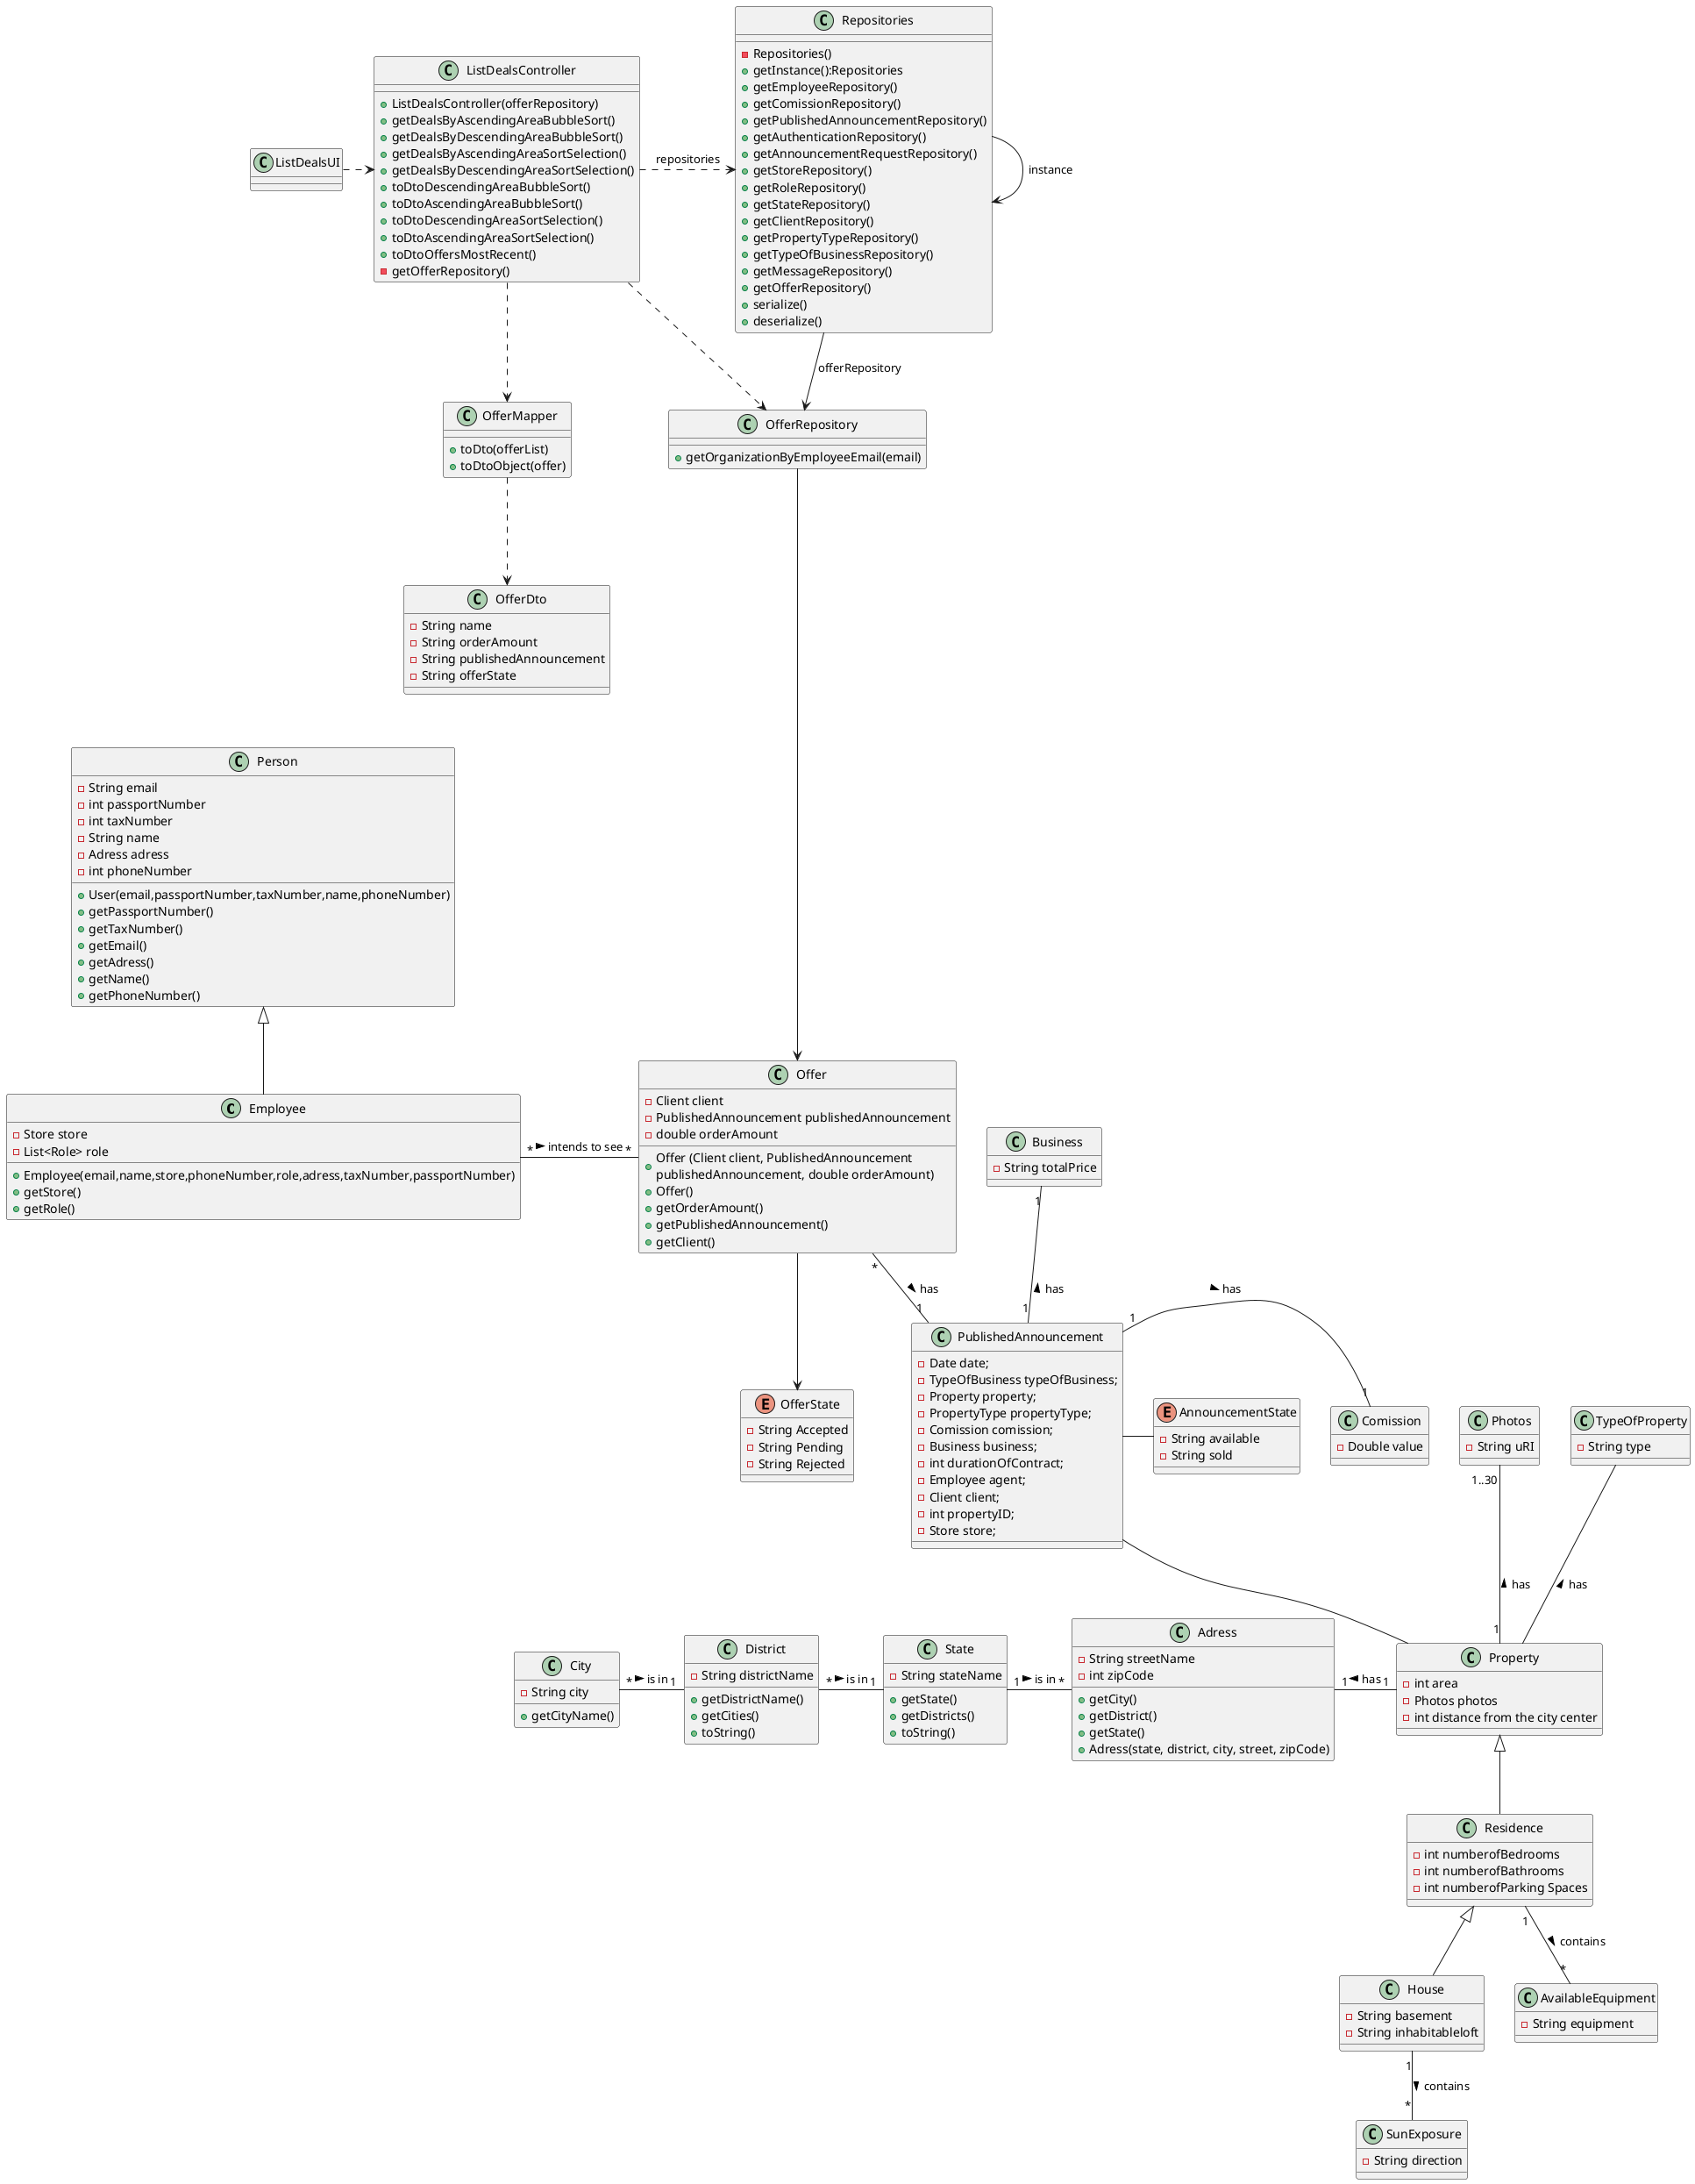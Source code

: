 @startuml

'left to right direction
class Employee{
-Store store
-List<Role> role
+Employee(email,name,store,phoneNumber,role,adress,taxNumber,passportNumber)
+getStore()
+getRole()
}

class Person{
- String email
- int passportNumber
- int taxNumber
- String name
- Adress adress
- int phoneNumber

+User(email,passportNumber,taxNumber,name,phoneNumber)
+getPassportNumber()
+getTaxNumber()
+getEmail()
+getAdress()
+getName()
+getPhoneNumber()
}


class Offer{
- Client client
 - PublishedAnnouncement publishedAnnouncement
 - double orderAmount

 + Offer (Client client, PublishedAnnouncement \npublishedAnnouncement, double orderAmount)
 + Offer()
 + getOrderAmount()
 + getPublishedAnnouncement()
 + getClient()

}

enum  OfferState {
-String Accepted
-String Pending
-String Rejected
}


class Adress{
 -String streetName
    -int zipCode
    +getCity()
    +getDistrict()
    +getState()
    +Adress(state, district, city, street, zipCode)
}

class Residence {
    -int numberofBedrooms
    -int numberofBathrooms
    -int numberofParking Spaces
}

class House {
    -String basement
    -String inhabitableloft
}

class SunExposure {
    -String direction
}

class AvailableEquipment {
    -String equipment
}


class Business {
-String totalPrice
}


class District{
- String districtName


    +getDistrictName()
    +getCities()
    +toString()
}

class City{
- String city

    +getCityName()
}


class Comission {
    -Double value
}




class Photos {
- String uRI
}

class Property {
    - int area
    -Photos photos
    - int distance from the city center
}

class PublishedAnnouncement {
    - Date date;
    - TypeOfBusiness typeOfBusiness;
    - Property property;
    - PropertyType propertyType;
    - Comission comission;
    - Business business;
    - int durationOfContract;
    - Employee agent;
    - Client client;
    - int propertyID;
    - Store store;
}

enum AnnouncementState{
-String available
-String sold
}

class State{
 - String stateName

    +getState()
    +getDistricts()
    +toString()

}



class TypeOfProperty {
-String type
}

class OfferMapper {
    + toDto(offerList)
    + toDtoObject(offer)
}

class OfferRepository {
    + getOrganizationByEmployeeEmail(email)
}

class Repositories{
-Repositories()
+getInstance():Repositories
+getEmployeeRepository()
+getComissionRepository()
+getPublishedAnnouncementRepository()
+getAuthenticationRepository()
+getAnnouncementRequestRepository()
+getStoreRepository()
+getRoleRepository()
+getStateRepository()
+getClientRepository()
+getPropertyTypeRepository()
+getTypeOfBusinessRepository()
+getMessageRepository()
+getOfferRepository()
+serialize()
+deserialize()
}

class ListDealsController {
    + ListDealsController(offerRepository)
    + getDealsByAscendingAreaBubbleSort()
    + getDealsByDescendingAreaBubbleSort()
    + getDealsByAscendingAreaSortSelection()
    + getDealsByDescendingAreaSortSelection()
    + toDtoDescendingAreaBubbleSort()
    + toDtoAscendingAreaBubbleSort()
    + toDtoDescendingAreaSortSelection()
    + toDtoAscendingAreaSortSelection()
    + toDtoOffersMostRecent()
    - getOfferRepository()
}

class ListDealsUI {
}

class OfferDto{
-String name
-String orderAmount
-String publishedAnnouncement
-String offerState
}


Person <|-- Employee


Employee "*" - "*" Offer: intends to see >
Offer "*" -- "1" PublishedAnnouncement: has >
PublishedAnnouncement -- Property
TypeOfProperty -- Property : has <
Property <|-- Residence
Photos "1..30" -- "1" Property : has <
Residence <|-- House
Residence "1" -- "*" AvailableEquipment : contains >
House "1" -- "*" SunExposure: contains >
PublishedAnnouncement "1" - "1" Comission :has >
Business "1" -- "1" PublishedAnnouncement : has <

Adress "1" -right-- "1" Property: has <
State "1" -left-- "*" District: is in <
District "1" -left-- "*" City: is in <
Adress "*" -left-- "1" State: is in <


ListDealsUI .> ListDealsController

ListDealsController .> Repositories : repositories

Repositories --> Repositories:instance

ListDealsController ..> OfferMapper

OfferMapper ...> OfferDto

Repositories --> OfferRepository : offerRepository

ListDealsController ..> OfferRepository

OfferRepository -----> Offer


PublishedAnnouncement - AnnouncementState

Offer --> OfferState



@enduml